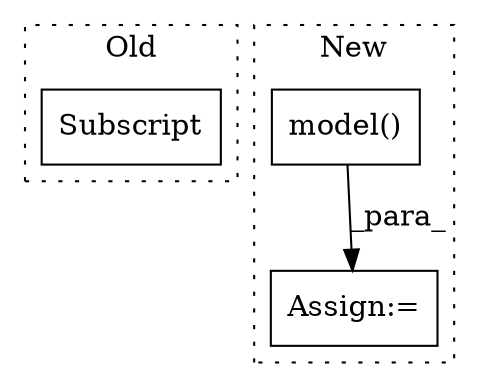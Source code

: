 digraph G {
subgraph cluster0 {
1 [label="Subscript" a="63" s="3667,0" l="22,0" shape="box"];
label = "Old";
style="dotted";
}
subgraph cluster1 {
2 [label="model()" a="75" s="2519" l="51" shape="box"];
3 [label="Assign:=" a="68" s="2516" l="3" shape="box"];
label = "New";
style="dotted";
}
2 -> 3 [label="_para_"];
}